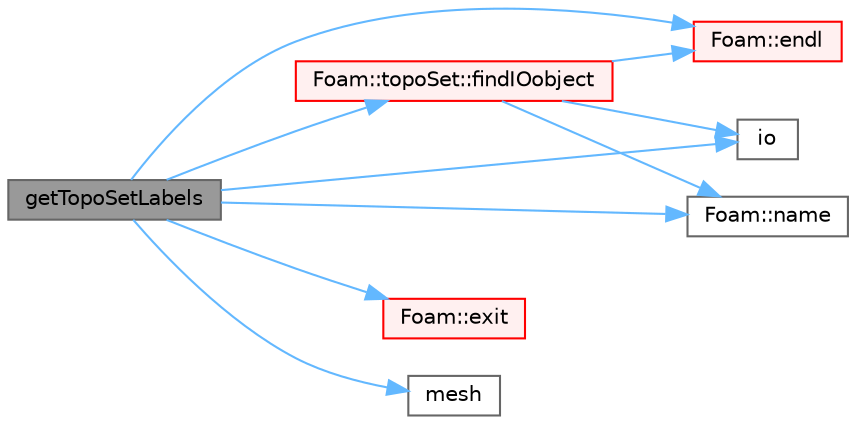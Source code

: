 digraph "getTopoSetLabels"
{
 // LATEX_PDF_SIZE
  bgcolor="transparent";
  edge [fontname=Helvetica,fontsize=10,labelfontname=Helvetica,labelfontsize=10];
  node [fontname=Helvetica,fontsize=10,shape=box,height=0.2,width=0.4];
  rankdir="LR";
  Node1 [id="Node000001",label="getTopoSetLabels",height=0.2,width=0.4,color="gray40", fillcolor="grey60", style="filled", fontcolor="black",tooltip=" "];
  Node1 -> Node2 [id="edge1_Node000001_Node000002",color="steelblue1",style="solid",tooltip=" "];
  Node2 [id="Node000002",label="Foam::endl",height=0.2,width=0.4,color="red", fillcolor="#FFF0F0", style="filled",URL="$namespaceFoam.html#a7d5eca45a323264dc5fe811500ebda47",tooltip=" "];
  Node1 -> Node6 [id="edge2_Node000001_Node000006",color="steelblue1",style="solid",tooltip=" "];
  Node6 [id="Node000006",label="Foam::exit",height=0.2,width=0.4,color="red", fillcolor="#FFF0F0", style="filled",URL="$namespaceFoam.html#ae0529b088aefc9f83b89dce5c31fda64",tooltip=" "];
  Node1 -> Node8 [id="edge3_Node000001_Node000008",color="steelblue1",style="solid",tooltip=" "];
  Node8 [id="Node000008",label="Foam::topoSet::findIOobject",height=0.2,width=0.4,color="red", fillcolor="#FFF0F0", style="filled",URL="$classFoam_1_1topoSet.html#a4d68716f49f713d7adae23ab062850a5",tooltip=" "];
  Node8 -> Node2 [id="edge4_Node000008_Node000002",color="steelblue1",style="solid",tooltip=" "];
  Node8 -> Node12 [id="edge5_Node000008_Node000012",color="steelblue1",style="solid",tooltip=" "];
  Node12 [id="Node000012",label="io",height=0.2,width=0.4,color="grey40", fillcolor="white", style="filled",URL="$lagrangian_2reactingParcelFoam_2createMeshesPostProcess_8H.html#a5b4575252c9e475bd8784f80e445a82d",tooltip=" "];
  Node8 -> Node13 [id="edge6_Node000008_Node000013",color="steelblue1",style="solid",tooltip=" "];
  Node13 [id="Node000013",label="Foam::name",height=0.2,width=0.4,color="grey40", fillcolor="white", style="filled",URL="$namespaceFoam.html#accde1bf3e2a4105cca868012a680afbe",tooltip=" "];
  Node1 -> Node12 [id="edge7_Node000001_Node000012",color="steelblue1",style="solid",tooltip=" "];
  Node1 -> Node28 [id="edge8_Node000001_Node000028",color="steelblue1",style="solid",tooltip=" "];
  Node28 [id="Node000028",label="mesh",height=0.2,width=0.4,color="grey40", fillcolor="white", style="filled",URL="$classFoam_1_1expressions_1_1fvExprDriver.html#a6407f853cc7f11c679235d06c099efd3",tooltip=" "];
  Node1 -> Node13 [id="edge9_Node000001_Node000013",color="steelblue1",style="solid",tooltip=" "];
}
